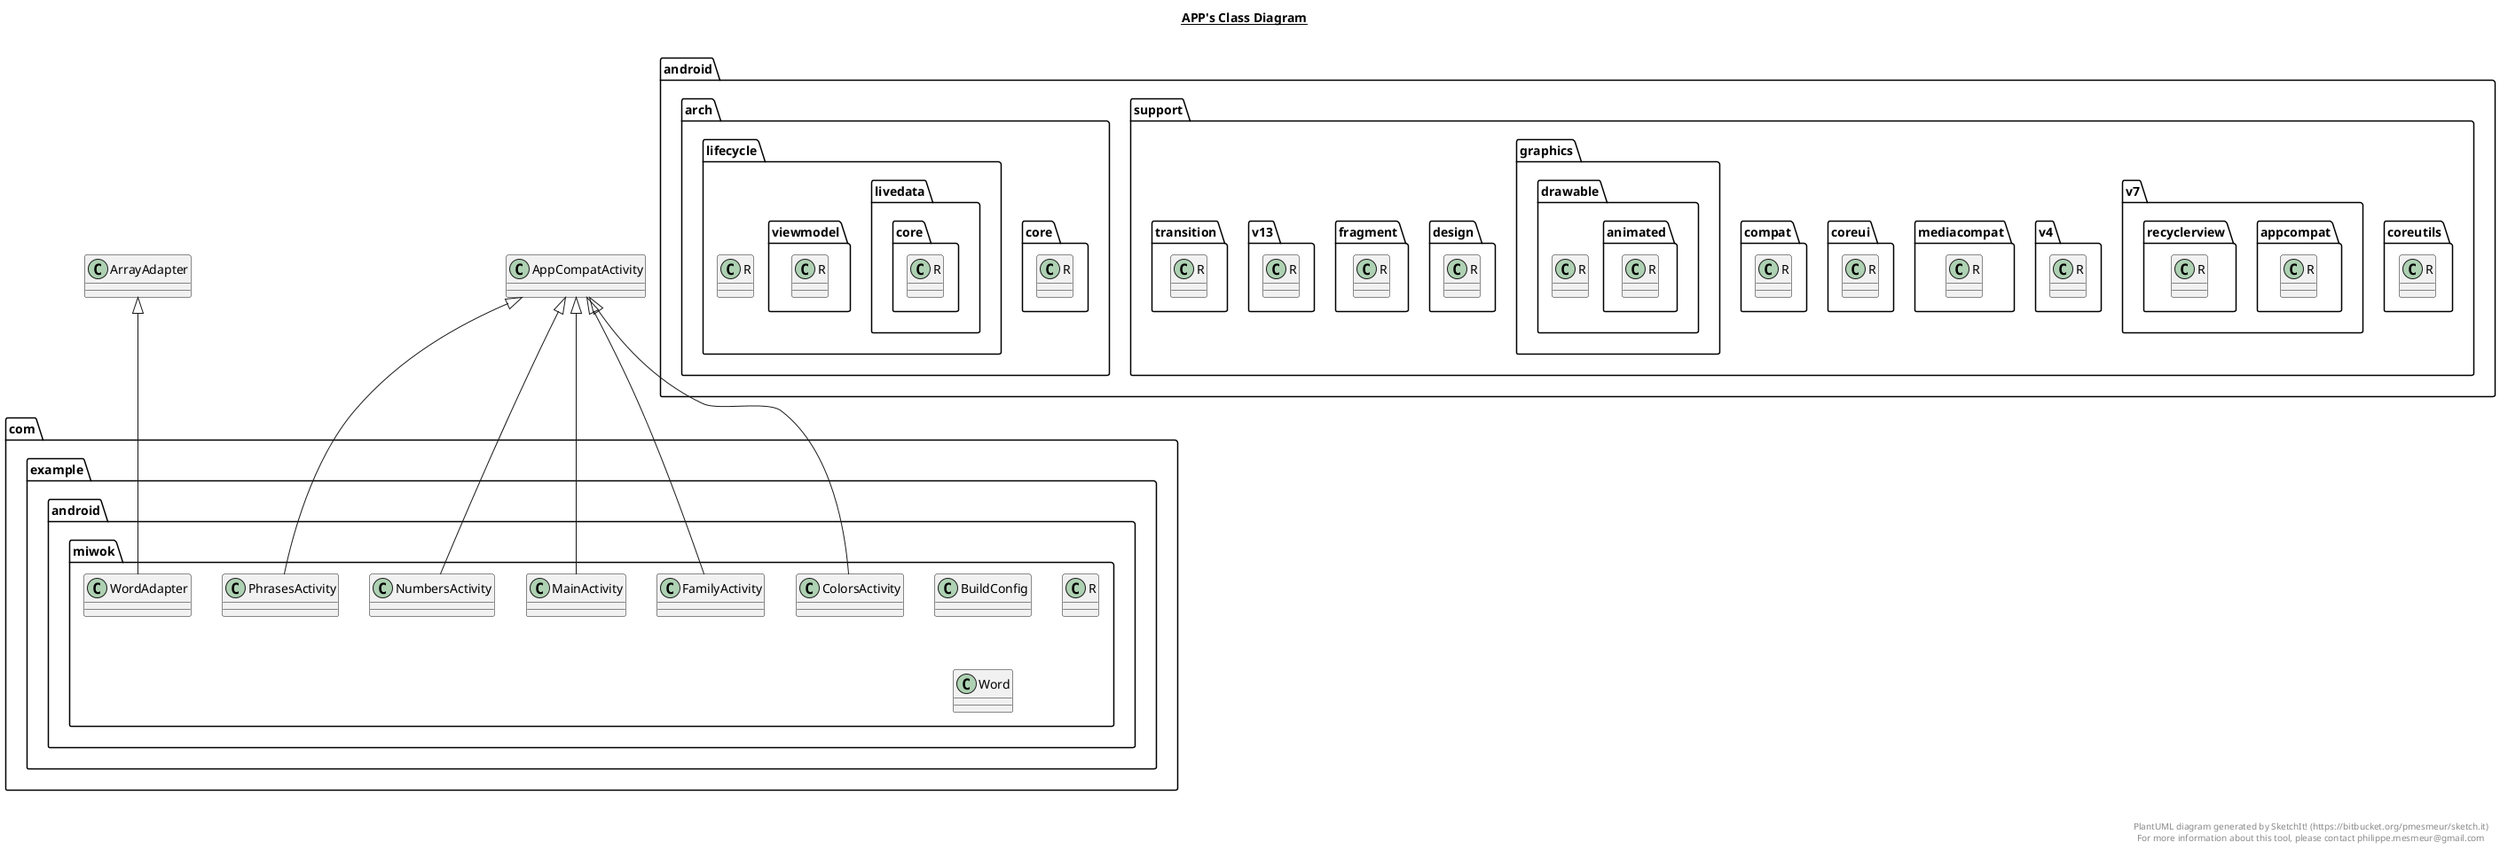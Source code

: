 @startuml

title __APP's Class Diagram__\n

  package com.example.android.miwok {
    class BuildConfig {
    }
  }
  

  package com.example.android.miwok {
    class ColorsActivity {
    }
  }
  

  package com.example.android.miwok {
    class FamilyActivity {
    }
  }
  

  package com.example.android.miwok {
    class MainActivity {
    }
  }
  

  package com.example.android.miwok {
    class NumbersActivity {
    }
  }
  

  package com.example.android.miwok {
    class PhrasesActivity {
    }
  }
  

  package android.support.coreutils {
    class R {
    }
  }
  

  package android.support.v7.appcompat {
    class R {
    }
  }
  

  package android.support.v4 {
    class R {
    }
  }
  

  package android.support.v7.recyclerview {
    class R {
    }
  }
  

  package android.support.mediacompat {
    class R {
    }
  }
  

  package android.support.coreui {
    class R {
    }
  }
  

  package android.support.compat {
    class R {
    }
  }
  

  package android.support.graphics.drawable {
    class R {
    }
  }
  

  package android.arch.core {
    class R {
    }
  }
  

  package android.support.design {
    class R {
    }
  }
  

  package android.support.fragment {
    class R {
    }
  }
  

  package android.support.v13 {
    class R {
    }
  }
  

  package com.example.android.miwok {
    class R {
    }
  }
  

  package android.arch.lifecycle {
    class R {
    }
  }
  

  package android.arch.lifecycle {
    package android.arch.lifecycle.livedata.core {
      class R {
      }
    }
  }
  

  package android.arch.lifecycle {
    package android.arch.lifecycle.viewmodel {
      class R {
      }
    }
  }
  

  package android.support.transition {
    class R {
    }
  }
  

  package android.support.graphics.drawable {
    package android.support.graphics.drawable.animated {
      class R {
      }
    }
  }
  

  package com.example.android.miwok {
    class Word {
    }
  }
  

  package com.example.android.miwok {
    class WordAdapter {
    }
  }
  

  ColorsActivity -up-|> AppCompatActivity
  FamilyActivity -up-|> AppCompatActivity
  MainActivity -up-|> AppCompatActivity
  NumbersActivity -up-|> AppCompatActivity
  PhrasesActivity -up-|> AppCompatActivity
  WordAdapter -up-|> ArrayAdapter


right footer


PlantUML diagram generated by SketchIt! (https://bitbucket.org/pmesmeur/sketch.it)
For more information about this tool, please contact philippe.mesmeur@gmail.com
endfooter

@enduml
